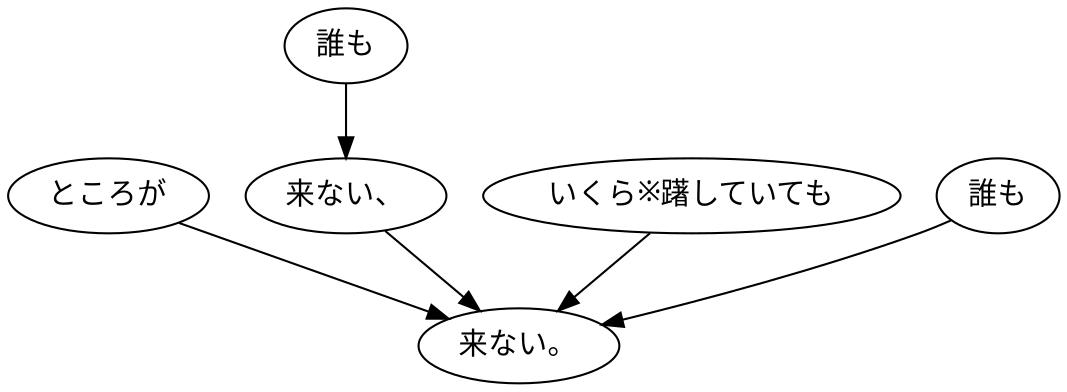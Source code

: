 digraph graph586 {
	node0 [label="ところが"];
	node1 [label="誰も"];
	node2 [label="来ない、"];
	node3 [label="いくら※躇していても"];
	node4 [label="誰も"];
	node5 [label="来ない。"];
	node0 -> node5;
	node1 -> node2;
	node2 -> node5;
	node3 -> node5;
	node4 -> node5;
}
